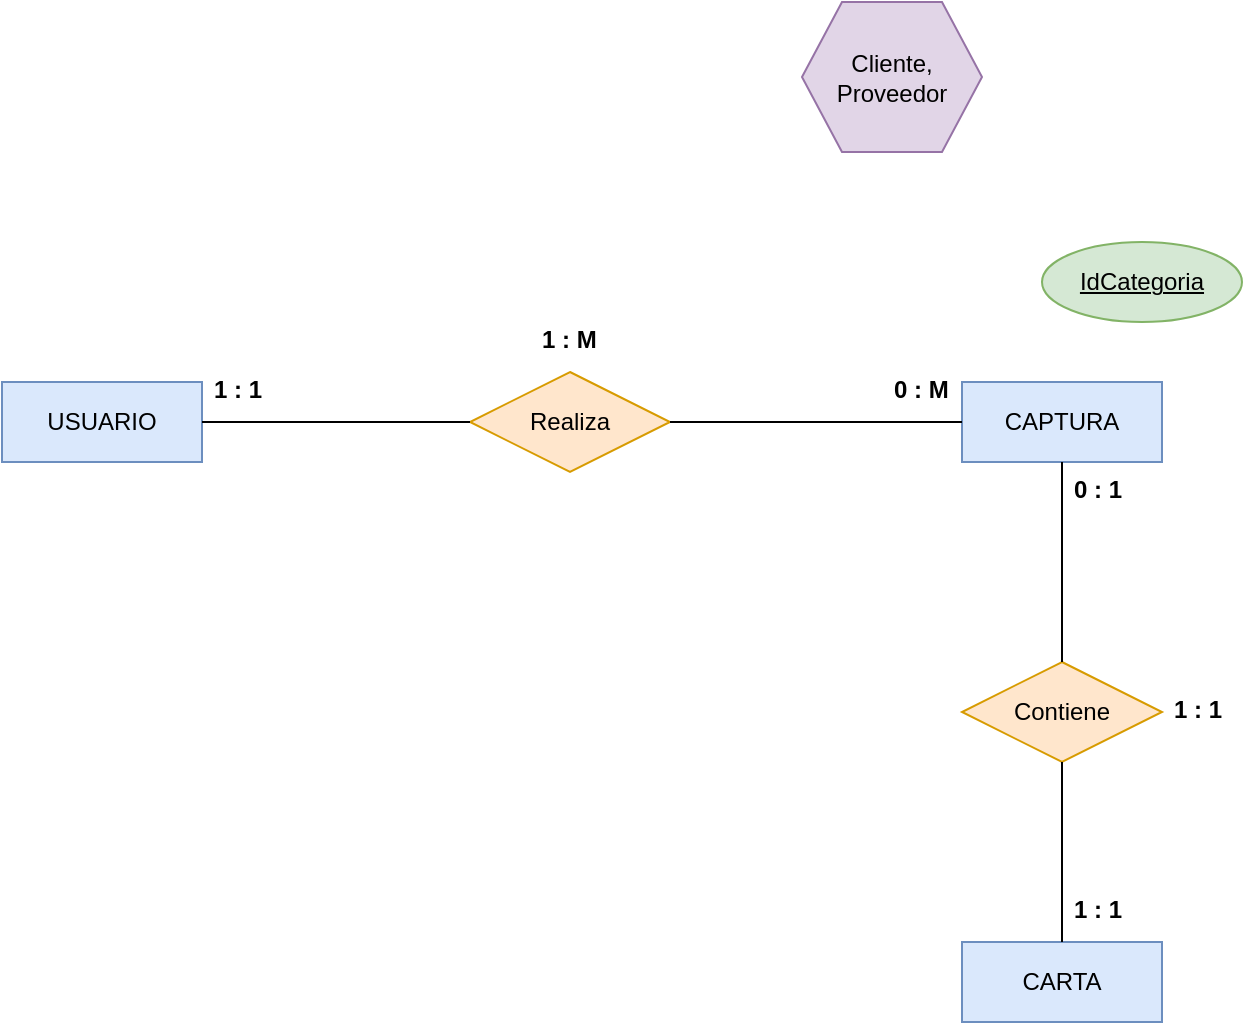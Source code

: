 <mxfile version="26.2.14">
  <diagram name="Página-1" id="IkAE_Rgw1rNBqZ4q8MyZ">
    <mxGraphModel dx="1426" dy="806" grid="1" gridSize="10" guides="1" tooltips="1" connect="1" arrows="1" fold="1" page="1" pageScale="1" pageWidth="827" pageHeight="1169" math="0" shadow="0">
      <root>
        <mxCell id="0" />
        <mxCell id="1" parent="0" />
        <mxCell id="kso5AjJPwojteGqDQw1w-1" value="USUARIO" style="whiteSpace=wrap;html=1;align=center;fillColor=#dae8fc;strokeColor=#6c8ebf;" vertex="1" parent="1">
          <mxGeometry x="80" y="240" width="100" height="40" as="geometry" />
        </mxCell>
        <mxCell id="kso5AjJPwojteGqDQw1w-2" value="Realiza" style="shape=rhombus;perimeter=rhombusPerimeter;whiteSpace=wrap;html=1;align=center;fillColor=#ffe6cc;strokeColor=#d79b00;" vertex="1" parent="1">
          <mxGeometry x="314" y="235" width="100" height="50" as="geometry" />
        </mxCell>
        <mxCell id="kso5AjJPwojteGqDQw1w-3" value="Cliente,&lt;div&gt;Proveedor&lt;/div&gt;" style="shape=hexagon;perimeter=hexagonPerimeter2;whiteSpace=wrap;html=1;fixedSize=1;fillColor=#e1d5e7;strokeColor=#9673a6;" vertex="1" parent="1">
          <mxGeometry x="480" y="50" width="90" height="75" as="geometry" />
        </mxCell>
        <mxCell id="kso5AjJPwojteGqDQw1w-4" value="IdCategoria" style="ellipse;whiteSpace=wrap;html=1;align=center;fontStyle=4;fillColor=#d5e8d4;strokeColor=#82b366;" vertex="1" parent="1">
          <mxGeometry x="600" y="170" width="100" height="40" as="geometry" />
        </mxCell>
        <mxCell id="kso5AjJPwojteGqDQw1w-5" value="CARTA" style="whiteSpace=wrap;html=1;align=center;fillColor=#dae8fc;strokeColor=#6c8ebf;" vertex="1" parent="1">
          <mxGeometry x="560" y="520" width="100" height="40" as="geometry" />
        </mxCell>
        <mxCell id="kso5AjJPwojteGqDQw1w-6" value="CAPTURA" style="whiteSpace=wrap;html=1;align=center;fillColor=#dae8fc;strokeColor=#6c8ebf;" vertex="1" parent="1">
          <mxGeometry x="560" y="240" width="100" height="40" as="geometry" />
        </mxCell>
        <mxCell id="kso5AjJPwojteGqDQw1w-7" value="" style="endArrow=none;html=1;rounded=0;" edge="1" parent="1" source="kso5AjJPwojteGqDQw1w-1" target="kso5AjJPwojteGqDQw1w-2">
          <mxGeometry relative="1" as="geometry">
            <mxPoint x="230" y="370" as="sourcePoint" />
            <mxPoint x="390" y="370" as="targetPoint" />
          </mxGeometry>
        </mxCell>
        <mxCell id="kso5AjJPwojteGqDQw1w-8" value="" style="endArrow=none;html=1;rounded=0;" edge="1" parent="1" source="kso5AjJPwojteGqDQw1w-2" target="kso5AjJPwojteGqDQw1w-6">
          <mxGeometry relative="1" as="geometry">
            <mxPoint x="500" y="360" as="sourcePoint" />
            <mxPoint x="660" y="360" as="targetPoint" />
          </mxGeometry>
        </mxCell>
        <mxCell id="kso5AjJPwojteGqDQw1w-9" value="1 : M" style="text;strokeColor=none;fillColor=none;spacingLeft=4;spacingRight=4;overflow=hidden;rotatable=0;points=[[0,0.5],[1,0.5]];portConstraint=eastwest;fontSize=12;whiteSpace=wrap;html=1;fontStyle=1" vertex="1" parent="1">
          <mxGeometry x="344" y="205" width="40" height="30" as="geometry" />
        </mxCell>
        <mxCell id="kso5AjJPwojteGqDQw1w-10" value="0 : M" style="text;strokeColor=none;fillColor=none;spacingLeft=4;spacingRight=4;overflow=hidden;rotatable=0;points=[[0,0.5],[1,0.5]];portConstraint=eastwest;fontSize=12;whiteSpace=wrap;html=1;fontStyle=1" vertex="1" parent="1">
          <mxGeometry x="520" y="230" width="40" height="30" as="geometry" />
        </mxCell>
        <mxCell id="kso5AjJPwojteGqDQw1w-11" value="1 : 1" style="text;strokeColor=none;fillColor=none;spacingLeft=4;spacingRight=4;overflow=hidden;rotatable=0;points=[[0,0.5],[1,0.5]];portConstraint=eastwest;fontSize=12;whiteSpace=wrap;html=1;fontStyle=1" vertex="1" parent="1">
          <mxGeometry x="180" y="230" width="40" height="30" as="geometry" />
        </mxCell>
        <mxCell id="kso5AjJPwojteGqDQw1w-12" value="Contiene" style="shape=rhombus;perimeter=rhombusPerimeter;whiteSpace=wrap;html=1;align=center;fillColor=#ffe6cc;strokeColor=#d79b00;" vertex="1" parent="1">
          <mxGeometry x="560" y="380" width="100" height="50" as="geometry" />
        </mxCell>
        <mxCell id="kso5AjJPwojteGqDQw1w-13" value="" style="endArrow=none;html=1;rounded=0;" edge="1" parent="1" source="kso5AjJPwojteGqDQw1w-6" target="kso5AjJPwojteGqDQw1w-12">
          <mxGeometry relative="1" as="geometry">
            <mxPoint x="450" y="390" as="sourcePoint" />
            <mxPoint x="610" y="390" as="targetPoint" />
          </mxGeometry>
        </mxCell>
        <mxCell id="kso5AjJPwojteGqDQw1w-14" value="" style="endArrow=none;html=1;rounded=0;" edge="1" parent="1" source="kso5AjJPwojteGqDQw1w-5" target="kso5AjJPwojteGqDQw1w-12">
          <mxGeometry relative="1" as="geometry">
            <mxPoint x="660" y="440" as="sourcePoint" />
            <mxPoint x="820" y="440" as="targetPoint" />
          </mxGeometry>
        </mxCell>
        <mxCell id="kso5AjJPwojteGqDQw1w-15" value="1 : 1" style="text;strokeColor=none;fillColor=none;spacingLeft=4;spacingRight=4;overflow=hidden;rotatable=0;points=[[0,0.5],[1,0.5]];portConstraint=eastwest;fontSize=12;whiteSpace=wrap;html=1;fontStyle=1" vertex="1" parent="1">
          <mxGeometry x="660" y="390" width="40" height="30" as="geometry" />
        </mxCell>
        <mxCell id="kso5AjJPwojteGqDQw1w-16" value="0 : 1" style="text;strokeColor=none;fillColor=none;spacingLeft=4;spacingRight=4;overflow=hidden;rotatable=0;points=[[0,0.5],[1,0.5]];portConstraint=eastwest;fontSize=12;whiteSpace=wrap;html=1;fontStyle=1" vertex="1" parent="1">
          <mxGeometry x="610" y="280" width="40" height="30" as="geometry" />
        </mxCell>
        <mxCell id="kso5AjJPwojteGqDQw1w-17" value="1 : 1" style="text;strokeColor=none;fillColor=none;spacingLeft=4;spacingRight=4;overflow=hidden;rotatable=0;points=[[0,0.5],[1,0.5]];portConstraint=eastwest;fontSize=12;whiteSpace=wrap;html=1;fontStyle=1" vertex="1" parent="1">
          <mxGeometry x="610" y="490" width="40" height="30" as="geometry" />
        </mxCell>
      </root>
    </mxGraphModel>
  </diagram>
</mxfile>

